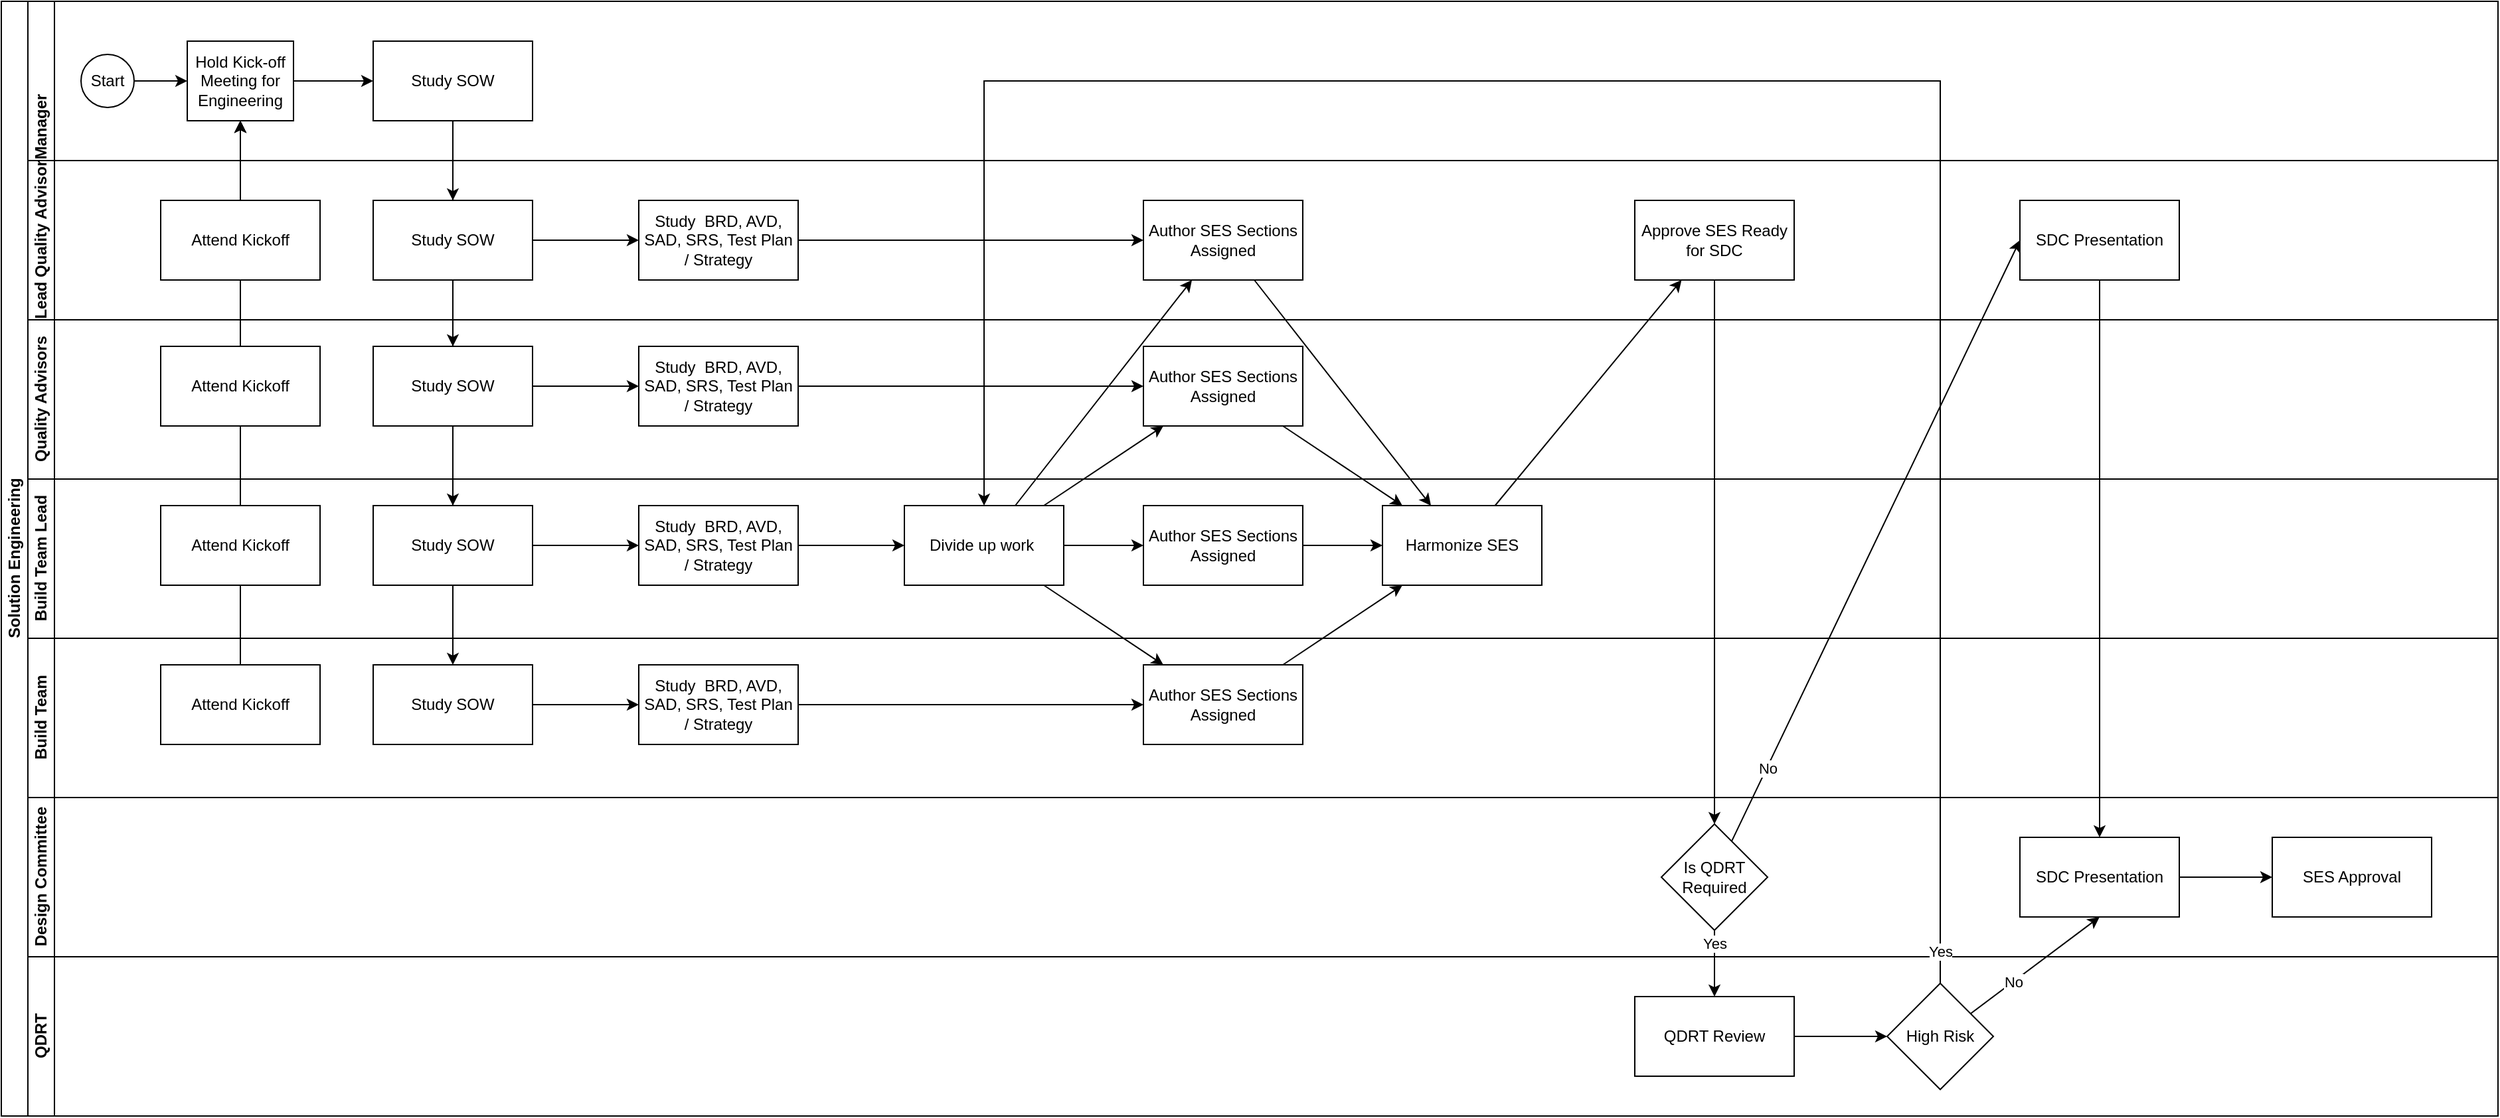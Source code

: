 <mxfile version="20.5.1" type="github">
  <diagram id="prtHgNgQTEPvFCAcTncT" name="Page-1">
    <mxGraphModel dx="2063" dy="1165" grid="1" gridSize="10" guides="1" tooltips="1" connect="1" arrows="1" fold="1" page="1" pageScale="1" pageWidth="827" pageHeight="1169" math="0" shadow="0">
      <root>
        <mxCell id="0" />
        <mxCell id="1" parent="0" />
        <mxCell id="dNxyNK7c78bLwvsdeMH5-19" value="Solution Engineering" style="swimlane;html=1;childLayout=stackLayout;resizeParent=1;resizeParentMax=0;horizontal=0;startSize=20;horizontalStack=0;" parent="1" vertex="1">
          <mxGeometry x="120" y="100" width="1880" height="840" as="geometry" />
        </mxCell>
        <mxCell id="lHDh2VOqCjDSUPUFkfuu-46" style="edgeStyle=none;rounded=0;orthogonalLoop=1;jettySize=auto;html=1;" edge="1" parent="dNxyNK7c78bLwvsdeMH5-19" source="lHDh2VOqCjDSUPUFkfuu-30" target="lHDh2VOqCjDSUPUFkfuu-35">
          <mxGeometry relative="1" as="geometry" />
        </mxCell>
        <mxCell id="lHDh2VOqCjDSUPUFkfuu-40" style="edgeStyle=none;rounded=0;orthogonalLoop=1;jettySize=auto;html=1;entryX=0.5;entryY=0;entryDx=0;entryDy=0;" edge="1" parent="dNxyNK7c78bLwvsdeMH5-19" source="TWKYT9FbJzJ2fGh1RO5W-16" target="lHDh2VOqCjDSUPUFkfuu-1">
          <mxGeometry relative="1" as="geometry" />
        </mxCell>
        <mxCell id="lHDh2VOqCjDSUPUFkfuu-42" style="edgeStyle=none;rounded=0;orthogonalLoop=1;jettySize=auto;html=1;" edge="1" parent="dNxyNK7c78bLwvsdeMH5-19" source="TWKYT9FbJzJ2fGh1RO5W-16" target="lHDh2VOqCjDSUPUFkfuu-4">
          <mxGeometry relative="1" as="geometry" />
        </mxCell>
        <mxCell id="lHDh2VOqCjDSUPUFkfuu-41" style="edgeStyle=none;rounded=0;orthogonalLoop=1;jettySize=auto;html=1;" edge="1" parent="dNxyNK7c78bLwvsdeMH5-19" source="TWKYT9FbJzJ2fGh1RO5W-16" target="lHDh2VOqCjDSUPUFkfuu-3">
          <mxGeometry relative="1" as="geometry" />
        </mxCell>
        <mxCell id="lHDh2VOqCjDSUPUFkfuu-18" style="edgeStyle=orthogonalEdgeStyle;rounded=0;orthogonalLoop=1;jettySize=auto;html=1;" edge="1" parent="dNxyNK7c78bLwvsdeMH5-19" source="lHDh2VOqCjDSUPUFkfuu-14" target="dNxyNK7c78bLwvsdeMH5-24">
          <mxGeometry relative="1" as="geometry" />
        </mxCell>
        <mxCell id="lHDh2VOqCjDSUPUFkfuu-19" style="edgeStyle=orthogonalEdgeStyle;rounded=0;orthogonalLoop=1;jettySize=auto;html=1;" edge="1" parent="dNxyNK7c78bLwvsdeMH5-19" source="lHDh2VOqCjDSUPUFkfuu-15" target="dNxyNK7c78bLwvsdeMH5-24">
          <mxGeometry relative="1" as="geometry" />
        </mxCell>
        <mxCell id="lHDh2VOqCjDSUPUFkfuu-20" style="edgeStyle=orthogonalEdgeStyle;rounded=0;orthogonalLoop=1;jettySize=auto;html=1;" edge="1" parent="dNxyNK7c78bLwvsdeMH5-19" source="lHDh2VOqCjDSUPUFkfuu-16" target="dNxyNK7c78bLwvsdeMH5-24">
          <mxGeometry relative="1" as="geometry" />
        </mxCell>
        <mxCell id="dNxyNK7c78bLwvsdeMH5-20" value="Delivery Manager" style="swimlane;html=1;startSize=20;horizontal=0;" parent="dNxyNK7c78bLwvsdeMH5-19" vertex="1">
          <mxGeometry x="20" width="1860" height="240" as="geometry" />
        </mxCell>
        <mxCell id="dNxyNK7c78bLwvsdeMH5-25" value="" style="edgeStyle=orthogonalEdgeStyle;rounded=0;orthogonalLoop=1;jettySize=auto;html=1;" parent="dNxyNK7c78bLwvsdeMH5-20" source="dNxyNK7c78bLwvsdeMH5-23" target="dNxyNK7c78bLwvsdeMH5-24" edge="1">
          <mxGeometry relative="1" as="geometry" />
        </mxCell>
        <mxCell id="dNxyNK7c78bLwvsdeMH5-23" value="Start" style="ellipse;whiteSpace=wrap;html=1;" parent="dNxyNK7c78bLwvsdeMH5-20" vertex="1">
          <mxGeometry x="40" y="40" width="40" height="40" as="geometry" />
        </mxCell>
        <mxCell id="lHDh2VOqCjDSUPUFkfuu-21" style="edgeStyle=orthogonalEdgeStyle;rounded=0;orthogonalLoop=1;jettySize=auto;html=1;entryX=0;entryY=0.5;entryDx=0;entryDy=0;" edge="1" parent="dNxyNK7c78bLwvsdeMH5-20" source="dNxyNK7c78bLwvsdeMH5-24" target="TWKYT9FbJzJ2fGh1RO5W-16">
          <mxGeometry relative="1" as="geometry" />
        </mxCell>
        <mxCell id="dNxyNK7c78bLwvsdeMH5-24" value="Hold Kick-off Meeting for Engineering" style="rounded=0;whiteSpace=wrap;html=1;fontFamily=Helvetica;fontSize=12;fontColor=#000000;align=center;" parent="dNxyNK7c78bLwvsdeMH5-20" vertex="1">
          <mxGeometry x="120" y="30" width="80" height="60" as="geometry" />
        </mxCell>
        <mxCell id="lHDh2VOqCjDSUPUFkfuu-39" style="edgeStyle=none;rounded=0;orthogonalLoop=1;jettySize=auto;html=1;" edge="1" parent="dNxyNK7c78bLwvsdeMH5-20" source="TWKYT9FbJzJ2fGh1RO5W-16" target="lHDh2VOqCjDSUPUFkfuu-2">
          <mxGeometry relative="1" as="geometry" />
        </mxCell>
        <mxCell id="TWKYT9FbJzJ2fGh1RO5W-16" value="Study SOW" style="rounded=0;whiteSpace=wrap;html=1;" parent="dNxyNK7c78bLwvsdeMH5-20" vertex="1">
          <mxGeometry x="260" y="30" width="120" height="60" as="geometry" />
        </mxCell>
        <mxCell id="dNxyNK7c78bLwvsdeMH5-21" value="Lead Quality Advisor" style="swimlane;html=1;startSize=20;horizontal=0;" parent="dNxyNK7c78bLwvsdeMH5-20" vertex="1">
          <mxGeometry y="120" width="1860" height="120" as="geometry" />
        </mxCell>
        <mxCell id="lHDh2VOqCjDSUPUFkfuu-9" style="edgeStyle=orthogonalEdgeStyle;rounded=0;orthogonalLoop=1;jettySize=auto;html=1;" edge="1" parent="dNxyNK7c78bLwvsdeMH5-21" source="lHDh2VOqCjDSUPUFkfuu-2" target="lHDh2VOqCjDSUPUFkfuu-5">
          <mxGeometry relative="1" as="geometry" />
        </mxCell>
        <mxCell id="lHDh2VOqCjDSUPUFkfuu-2" value="Study SOW" style="rounded=0;whiteSpace=wrap;html=1;" vertex="1" parent="dNxyNK7c78bLwvsdeMH5-21">
          <mxGeometry x="260" y="30" width="120" height="60" as="geometry" />
        </mxCell>
        <mxCell id="lHDh2VOqCjDSUPUFkfuu-68" style="edgeStyle=elbowEdgeStyle;rounded=0;orthogonalLoop=1;jettySize=auto;elbow=vertical;html=1;" edge="1" parent="dNxyNK7c78bLwvsdeMH5-21" source="lHDh2VOqCjDSUPUFkfuu-5" target="lHDh2VOqCjDSUPUFkfuu-27">
          <mxGeometry relative="1" as="geometry" />
        </mxCell>
        <mxCell id="lHDh2VOqCjDSUPUFkfuu-5" value="Study &amp;nbsp;BRD, AVD, SAD, SRS, Test Plan / Strategy" style="rounded=0;whiteSpace=wrap;html=1;" vertex="1" parent="dNxyNK7c78bLwvsdeMH5-21">
          <mxGeometry x="460" y="30" width="120" height="60" as="geometry" />
        </mxCell>
        <mxCell id="lHDh2VOqCjDSUPUFkfuu-13" value="Attend Kickoff" style="rounded=0;whiteSpace=wrap;html=1;" vertex="1" parent="dNxyNK7c78bLwvsdeMH5-21">
          <mxGeometry x="100" y="30" width="120" height="60" as="geometry" />
        </mxCell>
        <mxCell id="lHDh2VOqCjDSUPUFkfuu-27" value="Author SES Sections Assigned" style="rounded=0;whiteSpace=wrap;html=1;" vertex="1" parent="dNxyNK7c78bLwvsdeMH5-21">
          <mxGeometry x="840" y="30" width="120" height="60" as="geometry" />
        </mxCell>
        <mxCell id="lHDh2VOqCjDSUPUFkfuu-47" value="Approve SES Ready for SDC" style="rounded=0;whiteSpace=wrap;html=1;" vertex="1" parent="dNxyNK7c78bLwvsdeMH5-21">
          <mxGeometry x="1210" y="30" width="120" height="60" as="geometry" />
        </mxCell>
        <mxCell id="lHDh2VOqCjDSUPUFkfuu-73" value="SDC Presentation" style="rounded=0;whiteSpace=wrap;html=1;" vertex="1" parent="dNxyNK7c78bLwvsdeMH5-21">
          <mxGeometry x="1500" y="30" width="120" height="60" as="geometry" />
        </mxCell>
        <mxCell id="lHDh2VOqCjDSUPUFkfuu-17" style="edgeStyle=orthogonalEdgeStyle;rounded=0;orthogonalLoop=1;jettySize=auto;html=1;" edge="1" parent="dNxyNK7c78bLwvsdeMH5-20" source="lHDh2VOqCjDSUPUFkfuu-13" target="dNxyNK7c78bLwvsdeMH5-24">
          <mxGeometry relative="1" as="geometry" />
        </mxCell>
        <mxCell id="dNxyNK7c78bLwvsdeMH5-22" value="Quality Advisors" style="swimlane;html=1;startSize=20;horizontal=0;" parent="dNxyNK7c78bLwvsdeMH5-19" vertex="1">
          <mxGeometry x="20" y="240" width="1860" height="120" as="geometry" />
        </mxCell>
        <mxCell id="lHDh2VOqCjDSUPUFkfuu-10" style="edgeStyle=orthogonalEdgeStyle;rounded=0;orthogonalLoop=1;jettySize=auto;html=1;" edge="1" parent="dNxyNK7c78bLwvsdeMH5-22" source="lHDh2VOqCjDSUPUFkfuu-1" target="lHDh2VOqCjDSUPUFkfuu-6">
          <mxGeometry relative="1" as="geometry" />
        </mxCell>
        <mxCell id="lHDh2VOqCjDSUPUFkfuu-1" value="Study SOW" style="rounded=0;whiteSpace=wrap;html=1;" vertex="1" parent="dNxyNK7c78bLwvsdeMH5-22">
          <mxGeometry x="260" y="20" width="120" height="60" as="geometry" />
        </mxCell>
        <mxCell id="lHDh2VOqCjDSUPUFkfuu-32" style="edgeStyle=orthogonalEdgeStyle;rounded=0;orthogonalLoop=1;jettySize=auto;html=1;entryX=0;entryY=0.5;entryDx=0;entryDy=0;" edge="1" parent="dNxyNK7c78bLwvsdeMH5-22" source="lHDh2VOqCjDSUPUFkfuu-6" target="lHDh2VOqCjDSUPUFkfuu-28">
          <mxGeometry relative="1" as="geometry" />
        </mxCell>
        <mxCell id="lHDh2VOqCjDSUPUFkfuu-6" value="Study &amp;nbsp;BRD, AVD, SAD, SRS, Test Plan / Strategy" style="rounded=0;whiteSpace=wrap;html=1;" vertex="1" parent="dNxyNK7c78bLwvsdeMH5-22">
          <mxGeometry x="460" y="20" width="120" height="60" as="geometry" />
        </mxCell>
        <mxCell id="lHDh2VOqCjDSUPUFkfuu-14" value="Attend Kickoff" style="rounded=0;whiteSpace=wrap;html=1;" vertex="1" parent="dNxyNK7c78bLwvsdeMH5-22">
          <mxGeometry x="100" y="20" width="120" height="60" as="geometry" />
        </mxCell>
        <mxCell id="lHDh2VOqCjDSUPUFkfuu-28" value="Author SES Sections Assigned" style="rounded=0;whiteSpace=wrap;html=1;" vertex="1" parent="dNxyNK7c78bLwvsdeMH5-22">
          <mxGeometry x="840" y="20" width="120" height="60" as="geometry" />
        </mxCell>
        <mxCell id="TWKYT9FbJzJ2fGh1RO5W-1" value="Build Team Lead" style="swimlane;html=1;startSize=20;horizontal=0;" parent="dNxyNK7c78bLwvsdeMH5-19" vertex="1">
          <mxGeometry x="20" y="360" width="1860" height="120" as="geometry" />
        </mxCell>
        <mxCell id="lHDh2VOqCjDSUPUFkfuu-11" style="edgeStyle=orthogonalEdgeStyle;rounded=0;orthogonalLoop=1;jettySize=auto;html=1;" edge="1" parent="TWKYT9FbJzJ2fGh1RO5W-1" source="lHDh2VOqCjDSUPUFkfuu-3" target="lHDh2VOqCjDSUPUFkfuu-7">
          <mxGeometry relative="1" as="geometry" />
        </mxCell>
        <mxCell id="lHDh2VOqCjDSUPUFkfuu-3" value="Study SOW" style="rounded=0;whiteSpace=wrap;html=1;" vertex="1" parent="TWKYT9FbJzJ2fGh1RO5W-1">
          <mxGeometry x="260" y="20" width="120" height="60" as="geometry" />
        </mxCell>
        <mxCell id="lHDh2VOqCjDSUPUFkfuu-26" style="edgeStyle=orthogonalEdgeStyle;rounded=0;orthogonalLoop=1;jettySize=auto;html=1;" edge="1" parent="TWKYT9FbJzJ2fGh1RO5W-1" source="lHDh2VOqCjDSUPUFkfuu-7" target="lHDh2VOqCjDSUPUFkfuu-25">
          <mxGeometry relative="1" as="geometry" />
        </mxCell>
        <mxCell id="lHDh2VOqCjDSUPUFkfuu-7" value="Study &amp;nbsp;BRD, AVD, SAD, SRS, Test Plan / Strategy" style="rounded=0;whiteSpace=wrap;html=1;" vertex="1" parent="TWKYT9FbJzJ2fGh1RO5W-1">
          <mxGeometry x="460" y="20" width="120" height="60" as="geometry" />
        </mxCell>
        <mxCell id="lHDh2VOqCjDSUPUFkfuu-15" value="Attend Kickoff" style="rounded=0;whiteSpace=wrap;html=1;" vertex="1" parent="TWKYT9FbJzJ2fGh1RO5W-1">
          <mxGeometry x="100" y="20" width="120" height="60" as="geometry" />
        </mxCell>
        <mxCell id="lHDh2VOqCjDSUPUFkfuu-33" style="edgeStyle=orthogonalEdgeStyle;rounded=0;orthogonalLoop=1;jettySize=auto;html=1;" edge="1" parent="TWKYT9FbJzJ2fGh1RO5W-1" source="lHDh2VOqCjDSUPUFkfuu-25" target="lHDh2VOqCjDSUPUFkfuu-29">
          <mxGeometry relative="1" as="geometry" />
        </mxCell>
        <mxCell id="lHDh2VOqCjDSUPUFkfuu-25" value="Divide up work&amp;nbsp;" style="rounded=0;whiteSpace=wrap;html=1;" vertex="1" parent="TWKYT9FbJzJ2fGh1RO5W-1">
          <mxGeometry x="660" y="20" width="120" height="60" as="geometry" />
        </mxCell>
        <mxCell id="lHDh2VOqCjDSUPUFkfuu-29" value="Author SES Sections Assigned" style="rounded=0;whiteSpace=wrap;html=1;" vertex="1" parent="TWKYT9FbJzJ2fGh1RO5W-1">
          <mxGeometry x="840" y="20" width="120" height="60" as="geometry" />
        </mxCell>
        <mxCell id="lHDh2VOqCjDSUPUFkfuu-35" value="Harmonize SES" style="rounded=0;whiteSpace=wrap;html=1;" vertex="1" parent="TWKYT9FbJzJ2fGh1RO5W-1">
          <mxGeometry x="1020" y="20" width="120" height="60" as="geometry" />
        </mxCell>
        <mxCell id="lHDh2VOqCjDSUPUFkfuu-45" style="edgeStyle=none;rounded=0;orthogonalLoop=1;jettySize=auto;html=1;" edge="1" parent="TWKYT9FbJzJ2fGh1RO5W-1" source="lHDh2VOqCjDSUPUFkfuu-29" target="lHDh2VOqCjDSUPUFkfuu-35">
          <mxGeometry relative="1" as="geometry" />
        </mxCell>
        <mxCell id="TWKYT9FbJzJ2fGh1RO5W-5" value="Build Team" style="swimlane;html=1;startSize=20;horizontal=0;" parent="dNxyNK7c78bLwvsdeMH5-19" vertex="1">
          <mxGeometry x="20" y="480" width="1860" height="120" as="geometry" />
        </mxCell>
        <mxCell id="lHDh2VOqCjDSUPUFkfuu-12" style="edgeStyle=orthogonalEdgeStyle;rounded=0;orthogonalLoop=1;jettySize=auto;html=1;" edge="1" parent="TWKYT9FbJzJ2fGh1RO5W-5" source="lHDh2VOqCjDSUPUFkfuu-4" target="lHDh2VOqCjDSUPUFkfuu-8">
          <mxGeometry relative="1" as="geometry" />
        </mxCell>
        <mxCell id="lHDh2VOqCjDSUPUFkfuu-4" value="Study SOW" style="rounded=0;whiteSpace=wrap;html=1;" vertex="1" parent="TWKYT9FbJzJ2fGh1RO5W-5">
          <mxGeometry x="260" y="20" width="120" height="60" as="geometry" />
        </mxCell>
        <mxCell id="lHDh2VOqCjDSUPUFkfuu-34" style="edgeStyle=orthogonalEdgeStyle;rounded=0;orthogonalLoop=1;jettySize=auto;html=1;" edge="1" parent="TWKYT9FbJzJ2fGh1RO5W-5" source="lHDh2VOqCjDSUPUFkfuu-8" target="lHDh2VOqCjDSUPUFkfuu-30">
          <mxGeometry relative="1" as="geometry" />
        </mxCell>
        <mxCell id="lHDh2VOqCjDSUPUFkfuu-8" value="Study &amp;nbsp;BRD, AVD, SAD, SRS, Test Plan / Strategy" style="rounded=0;whiteSpace=wrap;html=1;" vertex="1" parent="TWKYT9FbJzJ2fGh1RO5W-5">
          <mxGeometry x="460" y="20" width="120" height="60" as="geometry" />
        </mxCell>
        <mxCell id="lHDh2VOqCjDSUPUFkfuu-16" value="Attend Kickoff" style="rounded=0;whiteSpace=wrap;html=1;" vertex="1" parent="TWKYT9FbJzJ2fGh1RO5W-5">
          <mxGeometry x="100" y="20" width="120" height="60" as="geometry" />
        </mxCell>
        <mxCell id="lHDh2VOqCjDSUPUFkfuu-30" value="Author SES Sections Assigned" style="rounded=0;whiteSpace=wrap;html=1;" vertex="1" parent="TWKYT9FbJzJ2fGh1RO5W-5">
          <mxGeometry x="840" y="20" width="120" height="60" as="geometry" />
        </mxCell>
        <mxCell id="lHDh2VOqCjDSUPUFkfuu-37" style="rounded=0;orthogonalLoop=1;jettySize=auto;html=1;" edge="1" parent="dNxyNK7c78bLwvsdeMH5-19" source="lHDh2VOqCjDSUPUFkfuu-25" target="lHDh2VOqCjDSUPUFkfuu-28">
          <mxGeometry relative="1" as="geometry">
            <mxPoint x="789.091" y="210" as="sourcePoint" />
          </mxGeometry>
        </mxCell>
        <mxCell id="lHDh2VOqCjDSUPUFkfuu-38" style="edgeStyle=none;rounded=0;orthogonalLoop=1;jettySize=auto;html=1;" edge="1" parent="dNxyNK7c78bLwvsdeMH5-19" source="lHDh2VOqCjDSUPUFkfuu-25" target="lHDh2VOqCjDSUPUFkfuu-30">
          <mxGeometry relative="1" as="geometry" />
        </mxCell>
        <mxCell id="lHDh2VOqCjDSUPUFkfuu-43" style="edgeStyle=none;rounded=0;orthogonalLoop=1;jettySize=auto;html=1;" edge="1" parent="dNxyNK7c78bLwvsdeMH5-19" source="lHDh2VOqCjDSUPUFkfuu-28" target="lHDh2VOqCjDSUPUFkfuu-35">
          <mxGeometry relative="1" as="geometry" />
        </mxCell>
        <mxCell id="lHDh2VOqCjDSUPUFkfuu-44" style="edgeStyle=none;rounded=0;orthogonalLoop=1;jettySize=auto;html=1;" edge="1" parent="dNxyNK7c78bLwvsdeMH5-19" source="lHDh2VOqCjDSUPUFkfuu-27" target="lHDh2VOqCjDSUPUFkfuu-35">
          <mxGeometry relative="1" as="geometry" />
        </mxCell>
        <mxCell id="lHDh2VOqCjDSUPUFkfuu-48" style="edgeStyle=none;rounded=0;orthogonalLoop=1;jettySize=auto;html=1;" edge="1" parent="dNxyNK7c78bLwvsdeMH5-19" source="lHDh2VOqCjDSUPUFkfuu-35" target="lHDh2VOqCjDSUPUFkfuu-47">
          <mxGeometry relative="1" as="geometry" />
        </mxCell>
        <mxCell id="lHDh2VOqCjDSUPUFkfuu-49" value="Design Committee" style="swimlane;html=1;startSize=20;horizontal=0;" vertex="1" parent="dNxyNK7c78bLwvsdeMH5-19">
          <mxGeometry x="20" y="600" width="1860" height="120" as="geometry" />
        </mxCell>
        <mxCell id="lHDh2VOqCjDSUPUFkfuu-58" value="Is QDRT Required" style="rhombus;whiteSpace=wrap;html=1;" vertex="1" parent="lHDh2VOqCjDSUPUFkfuu-49">
          <mxGeometry x="1230" y="20" width="80" height="80" as="geometry" />
        </mxCell>
        <mxCell id="lHDh2VOqCjDSUPUFkfuu-76" style="edgeStyle=none;rounded=0;orthogonalLoop=1;jettySize=auto;html=1;elbow=vertical;" edge="1" parent="lHDh2VOqCjDSUPUFkfuu-49" source="lHDh2VOqCjDSUPUFkfuu-70" target="lHDh2VOqCjDSUPUFkfuu-75">
          <mxGeometry relative="1" as="geometry" />
        </mxCell>
        <mxCell id="lHDh2VOqCjDSUPUFkfuu-70" value="SDC Presentation" style="rounded=0;whiteSpace=wrap;html=1;" vertex="1" parent="lHDh2VOqCjDSUPUFkfuu-49">
          <mxGeometry x="1500" y="30" width="120" height="60" as="geometry" />
        </mxCell>
        <mxCell id="lHDh2VOqCjDSUPUFkfuu-75" value="SES Approval" style="rounded=0;whiteSpace=wrap;html=1;" vertex="1" parent="lHDh2VOqCjDSUPUFkfuu-49">
          <mxGeometry x="1690" y="30" width="120" height="60" as="geometry" />
        </mxCell>
        <mxCell id="lHDh2VOqCjDSUPUFkfuu-56" value="QDRT" style="swimlane;html=1;startSize=20;horizontal=0;" vertex="1" parent="dNxyNK7c78bLwvsdeMH5-19">
          <mxGeometry x="20" y="720" width="1860" height="120" as="geometry" />
        </mxCell>
        <mxCell id="lHDh2VOqCjDSUPUFkfuu-60" value="QDRT Review" style="rounded=0;whiteSpace=wrap;html=1;" vertex="1" parent="lHDh2VOqCjDSUPUFkfuu-56">
          <mxGeometry x="1210" y="30" width="120" height="60" as="geometry" />
        </mxCell>
        <mxCell id="lHDh2VOqCjDSUPUFkfuu-63" value="High Risk" style="rhombus;whiteSpace=wrap;html=1;" vertex="1" parent="lHDh2VOqCjDSUPUFkfuu-56">
          <mxGeometry x="1400" y="20" width="80" height="80" as="geometry" />
        </mxCell>
        <mxCell id="lHDh2VOqCjDSUPUFkfuu-65" style="edgeStyle=none;rounded=0;orthogonalLoop=1;jettySize=auto;html=1;" edge="1" parent="lHDh2VOqCjDSUPUFkfuu-56" source="lHDh2VOqCjDSUPUFkfuu-60" target="lHDh2VOqCjDSUPUFkfuu-63">
          <mxGeometry relative="1" as="geometry" />
        </mxCell>
        <mxCell id="lHDh2VOqCjDSUPUFkfuu-59" style="edgeStyle=none;rounded=0;orthogonalLoop=1;jettySize=auto;html=1;" edge="1" parent="dNxyNK7c78bLwvsdeMH5-19" source="lHDh2VOqCjDSUPUFkfuu-47" target="lHDh2VOqCjDSUPUFkfuu-58">
          <mxGeometry relative="1" as="geometry" />
        </mxCell>
        <mxCell id="lHDh2VOqCjDSUPUFkfuu-61" style="edgeStyle=none;rounded=0;orthogonalLoop=1;jettySize=auto;html=1;" edge="1" parent="dNxyNK7c78bLwvsdeMH5-19" source="lHDh2VOqCjDSUPUFkfuu-58" target="lHDh2VOqCjDSUPUFkfuu-60">
          <mxGeometry relative="1" as="geometry" />
        </mxCell>
        <mxCell id="lHDh2VOqCjDSUPUFkfuu-66" value="Yes" style="edgeLabel;html=1;align=center;verticalAlign=middle;resizable=0;points=[];" vertex="1" connectable="0" parent="lHDh2VOqCjDSUPUFkfuu-61">
          <mxGeometry x="-0.407" y="1" relative="1" as="geometry">
            <mxPoint x="-1" y="-5" as="offset" />
          </mxGeometry>
        </mxCell>
        <mxCell id="lHDh2VOqCjDSUPUFkfuu-67" style="edgeStyle=elbowEdgeStyle;rounded=0;orthogonalLoop=1;jettySize=auto;html=1;elbow=vertical;" edge="1" parent="dNxyNK7c78bLwvsdeMH5-19" source="lHDh2VOqCjDSUPUFkfuu-63" target="lHDh2VOqCjDSUPUFkfuu-25">
          <mxGeometry relative="1" as="geometry">
            <Array as="points">
              <mxPoint x="1130" y="60" />
            </Array>
          </mxGeometry>
        </mxCell>
        <mxCell id="lHDh2VOqCjDSUPUFkfuu-69" value="Yes" style="edgeLabel;html=1;align=center;verticalAlign=middle;resizable=0;points=[];" vertex="1" connectable="0" parent="lHDh2VOqCjDSUPUFkfuu-67">
          <mxGeometry x="-0.74" y="-3" relative="1" as="geometry">
            <mxPoint x="-3" y="199" as="offset" />
          </mxGeometry>
        </mxCell>
        <mxCell id="lHDh2VOqCjDSUPUFkfuu-31" style="rounded=0;orthogonalLoop=1;jettySize=auto;html=1;" edge="1" parent="dNxyNK7c78bLwvsdeMH5-19" source="lHDh2VOqCjDSUPUFkfuu-25" target="lHDh2VOqCjDSUPUFkfuu-27">
          <mxGeometry relative="1" as="geometry">
            <mxPoint x="800" y="180" as="sourcePoint" />
          </mxGeometry>
        </mxCell>
        <mxCell id="lHDh2VOqCjDSUPUFkfuu-71" style="rounded=0;orthogonalLoop=1;jettySize=auto;elbow=vertical;html=1;entryX=0.5;entryY=1;entryDx=0;entryDy=0;" edge="1" parent="dNxyNK7c78bLwvsdeMH5-19" source="lHDh2VOqCjDSUPUFkfuu-63" target="lHDh2VOqCjDSUPUFkfuu-70">
          <mxGeometry relative="1" as="geometry" />
        </mxCell>
        <mxCell id="lHDh2VOqCjDSUPUFkfuu-72" value="No" style="edgeLabel;html=1;align=center;verticalAlign=middle;resizable=0;points=[];" vertex="1" connectable="0" parent="lHDh2VOqCjDSUPUFkfuu-71">
          <mxGeometry x="-0.341" relative="1" as="geometry">
            <mxPoint as="offset" />
          </mxGeometry>
        </mxCell>
        <mxCell id="lHDh2VOqCjDSUPUFkfuu-77" style="edgeStyle=none;rounded=0;orthogonalLoop=1;jettySize=auto;html=1;elbow=vertical;entryX=0;entryY=0.5;entryDx=0;entryDy=0;" edge="1" parent="dNxyNK7c78bLwvsdeMH5-19" source="lHDh2VOqCjDSUPUFkfuu-58" target="lHDh2VOqCjDSUPUFkfuu-73">
          <mxGeometry relative="1" as="geometry" />
        </mxCell>
        <mxCell id="lHDh2VOqCjDSUPUFkfuu-78" value="No" style="edgeLabel;html=1;align=center;verticalAlign=middle;resizable=0;points=[];" vertex="1" connectable="0" parent="lHDh2VOqCjDSUPUFkfuu-77">
          <mxGeometry x="-0.758" relative="1" as="geometry">
            <mxPoint as="offset" />
          </mxGeometry>
        </mxCell>
        <mxCell id="lHDh2VOqCjDSUPUFkfuu-79" style="edgeStyle=none;rounded=0;orthogonalLoop=1;jettySize=auto;html=1;exitX=0.5;exitY=1;exitDx=0;exitDy=0;elbow=vertical;" edge="1" parent="dNxyNK7c78bLwvsdeMH5-19" source="lHDh2VOqCjDSUPUFkfuu-73" target="lHDh2VOqCjDSUPUFkfuu-70">
          <mxGeometry relative="1" as="geometry" />
        </mxCell>
      </root>
    </mxGraphModel>
  </diagram>
</mxfile>
